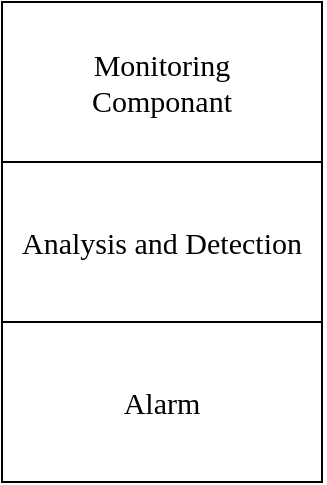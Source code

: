 <mxfile version="10.6.7" type="device"><diagram id="kiObySRoJdOm6Aez0x9C" name="Page-1"><mxGraphModel dx="779" dy="456" grid="1" gridSize="10" guides="1" tooltips="1" connect="1" arrows="1" fold="1" page="1" pageScale="1" pageWidth="827" pageHeight="1169" math="0" shadow="0"><root><mxCell id="0"/><mxCell id="1" parent="0"/><mxCell id="xEHvpKQubo8k6feOINvz-1" value="Analysis and Detection" style="rounded=0;whiteSpace=wrap;html=1;fontFamily=Times New Roman;fontSize=15;" parent="1" vertex="1"><mxGeometry x="280" y="80" width="160" height="240" as="geometry"/></mxCell><mxCell id="xEHvpKQubo8k6feOINvz-3" value="" style="endArrow=none;html=1;exitX=0;exitY=0.25;exitDx=0;exitDy=0;entryX=1;entryY=0.25;entryDx=0;entryDy=0;fontFamily=Times New Roman;fontSize=15;" parent="1" edge="1"><mxGeometry width="50" height="50" relative="1" as="geometry"><mxPoint x="280" y="240" as="sourcePoint"/><mxPoint x="440" y="240" as="targetPoint"/></mxGeometry></mxCell><mxCell id="xEHvpKQubo8k6feOINvz-6" value="" style="endArrow=none;html=1;exitX=0;exitY=0.25;exitDx=0;exitDy=0;entryX=1;entryY=0.25;entryDx=0;entryDy=0;fontFamily=Times New Roman;fontSize=15;" parent="1" edge="1"><mxGeometry width="50" height="50" relative="1" as="geometry"><mxPoint x="280" y="160" as="sourcePoint"/><mxPoint x="440" y="160" as="targetPoint"/></mxGeometry></mxCell><mxCell id="xEHvpKQubo8k6feOINvz-7" value="Monitoring Componant" style="text;html=1;strokeColor=none;fillColor=none;align=center;verticalAlign=middle;whiteSpace=wrap;rounded=0;fontFamily=Times New Roman;fontSize=15;" parent="1" vertex="1"><mxGeometry x="290" y="110" width="140" height="20" as="geometry"/></mxCell><mxCell id="xEHvpKQubo8k6feOINvz-8" value="Alarm" style="text;html=1;strokeColor=none;fillColor=none;align=center;verticalAlign=middle;whiteSpace=wrap;rounded=0;fontFamily=Times New Roman;fontSize=15;" parent="1" vertex="1"><mxGeometry x="340" y="270" width="40" height="20" as="geometry"/></mxCell></root></mxGraphModel></diagram></mxfile>